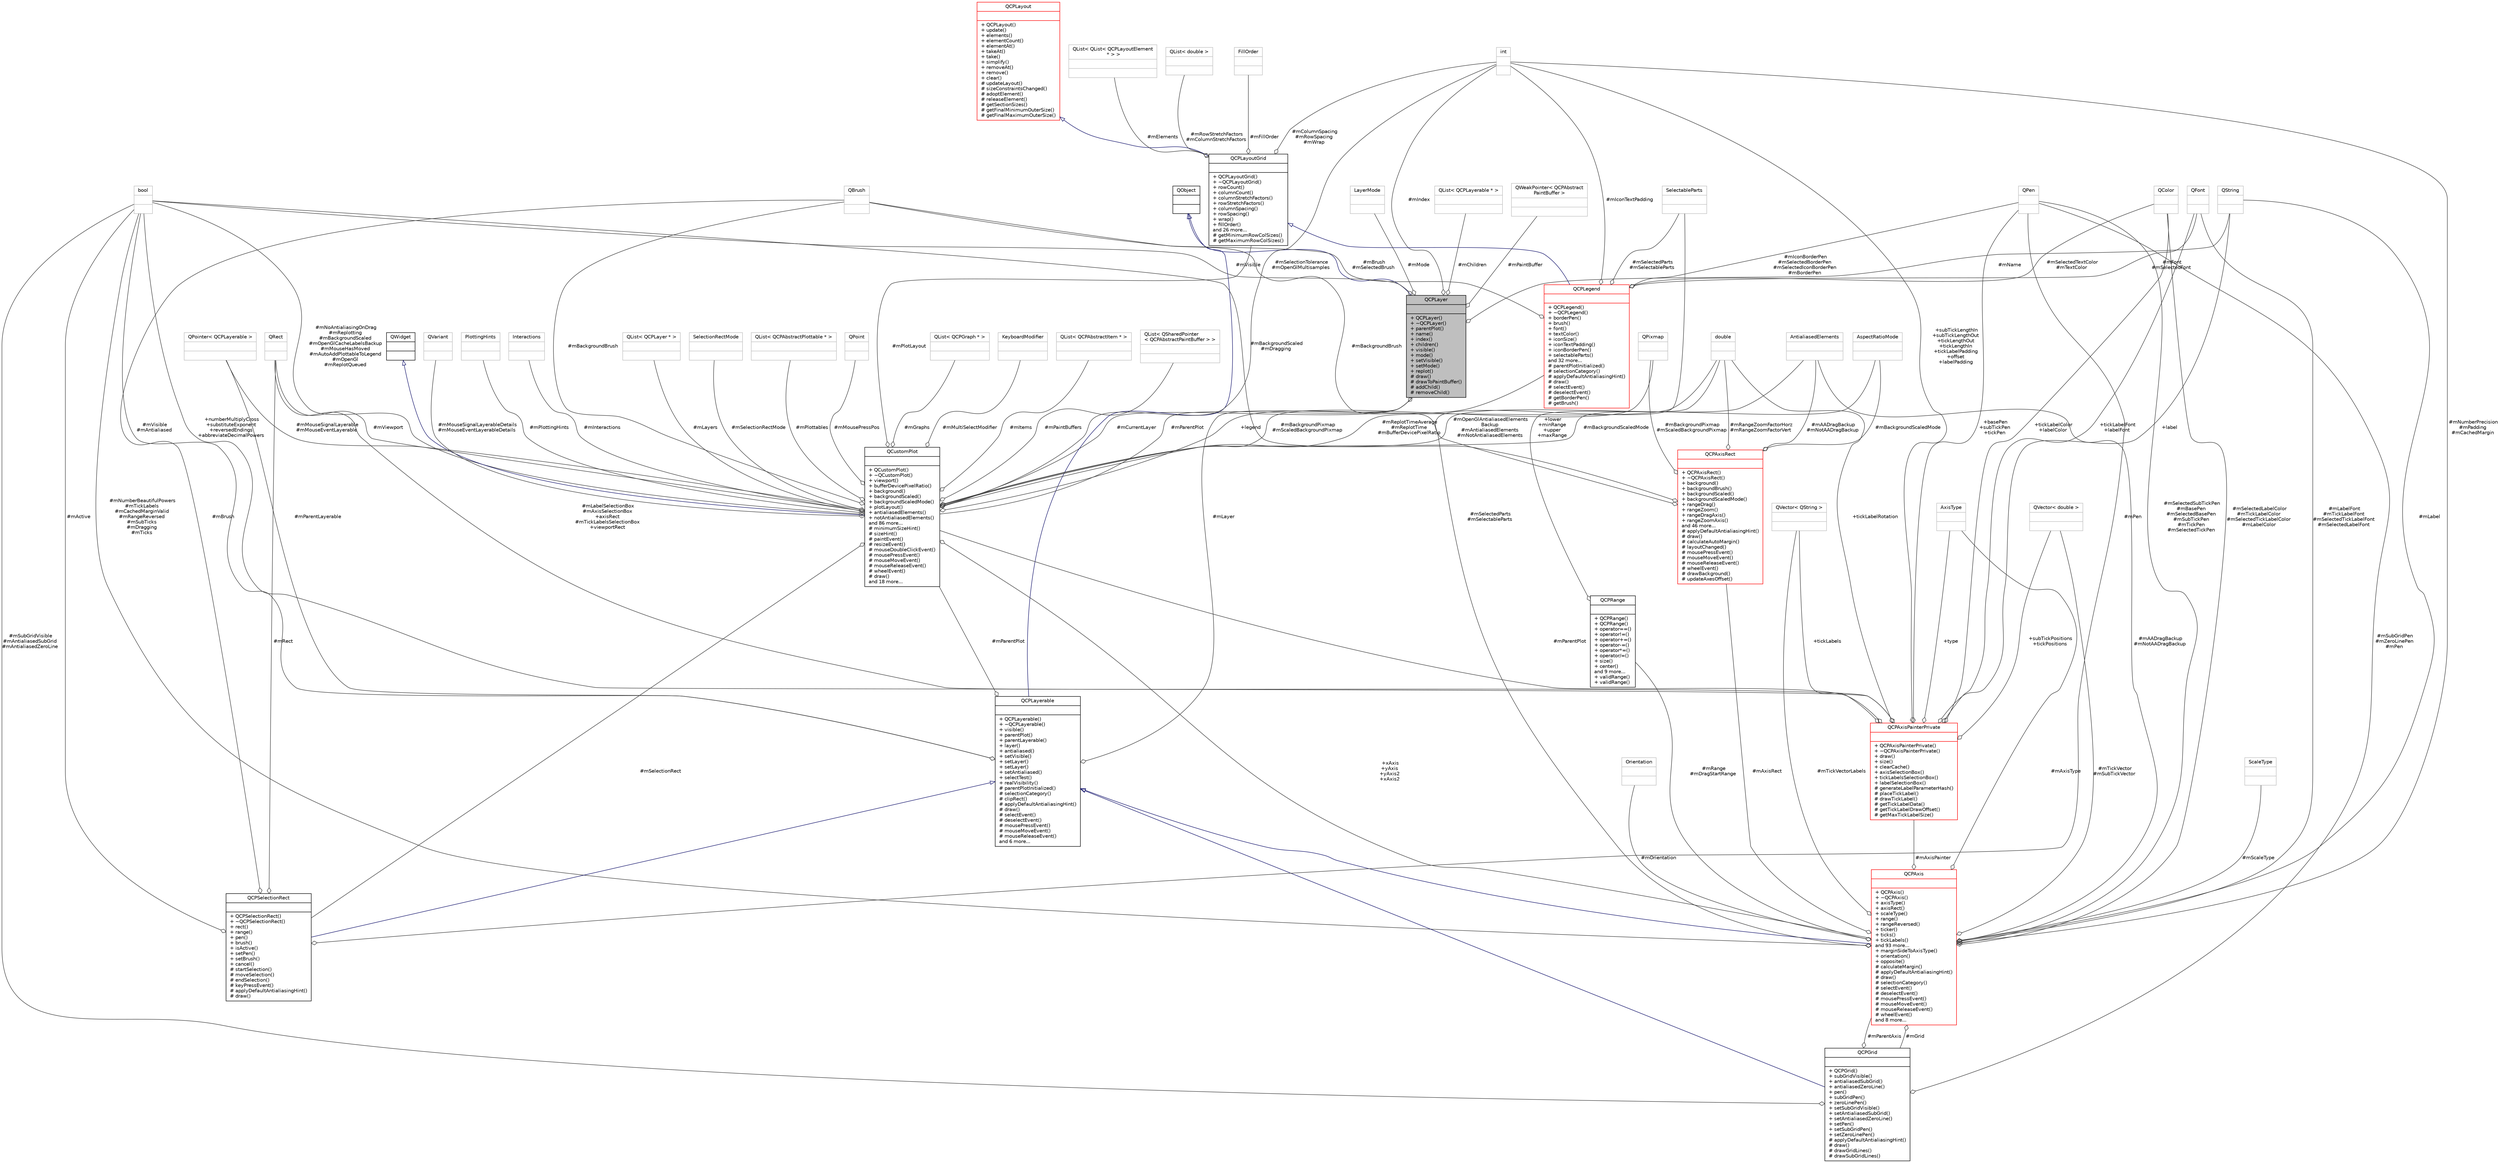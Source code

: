digraph "QCPLayer"
{
 // LATEX_PDF_SIZE
  edge [fontname="Helvetica",fontsize="10",labelfontname="Helvetica",labelfontsize="10"];
  node [fontname="Helvetica",fontsize="10",shape=record];
  Node1 [label="{QCPLayer\n||+ QCPLayer()\l+ ~QCPLayer()\l+ parentPlot()\l+ name()\l+ index()\l+ children()\l+ visible()\l+ mode()\l+ setVisible()\l+ setMode()\l+ replot()\l# draw()\l# drawToPaintBuffer()\l# addChild()\l# removeChild()\l}",height=0.2,width=0.4,color="black", fillcolor="grey75", style="filled", fontcolor="black",tooltip="A layer that may contain objects, to control the rendering order."];
  Node2 -> Node1 [dir="back",color="midnightblue",fontsize="10",style="solid",arrowtail="onormal",fontname="Helvetica"];
  Node2 [label="{QObject\n||}",height=0.2,width=0.4,color="black", fillcolor="white", style="filled",URL="$classQObject.html",tooltip=" "];
  Node3 -> Node1 [color="grey25",fontsize="10",style="solid",label=" #mName" ,arrowhead="odiamond",fontname="Helvetica"];
  Node3 [label="{QString\n||}",height=0.2,width=0.4,color="grey75", fillcolor="white", style="filled",tooltip=" "];
  Node4 -> Node1 [color="grey25",fontsize="10",style="solid",label=" #mIndex" ,arrowhead="odiamond",fontname="Helvetica"];
  Node4 [label="{int\n||}",height=0.2,width=0.4,color="grey75", fillcolor="white", style="filled",tooltip=" "];
  Node5 -> Node1 [color="grey25",fontsize="10",style="solid",label=" #mPaintBuffer" ,arrowhead="odiamond",fontname="Helvetica"];
  Node5 [label="{QWeakPointer\< QCPAbstract\lPaintBuffer \>\n||}",height=0.2,width=0.4,color="grey75", fillcolor="white", style="filled",tooltip=" "];
  Node6 -> Node1 [color="grey25",fontsize="10",style="solid",label=" #mVisible" ,arrowhead="odiamond",fontname="Helvetica"];
  Node6 [label="{bool\n||}",height=0.2,width=0.4,color="grey75", fillcolor="white", style="filled",tooltip=" "];
  Node7 -> Node1 [color="grey25",fontsize="10",style="solid",label=" #mParentPlot" ,arrowhead="odiamond",fontname="Helvetica"];
  Node7 [label="{QCustomPlot\n||+ QCustomPlot()\l+ ~QCustomPlot()\l+ viewport()\l+ bufferDevicePixelRatio()\l+ background()\l+ backgroundScaled()\l+ backgroundScaledMode()\l+ plotLayout()\l+ antialiasedElements()\l+ notAntialiasedElements()\land 86 more...\l# minimumSizeHint()\l# sizeHint()\l# paintEvent()\l# resizeEvent()\l# mouseDoubleClickEvent()\l# mousePressEvent()\l# mouseMoveEvent()\l# mouseReleaseEvent()\l# wheelEvent()\l# draw()\land 18 more...\l}",height=0.2,width=0.4,color="black", fillcolor="white", style="filled",URL="$classQCustomPlot.html",tooltip="The central class of the library. This is the QWidget which displays the plot and interacts with the ..."];
  Node8 -> Node7 [dir="back",color="midnightblue",fontsize="10",style="solid",arrowtail="onormal",fontname="Helvetica"];
  Node8 [label="{QWidget\n||}",height=0.2,width=0.4,color="black", fillcolor="white", style="filled",URL="$classQWidget.html",tooltip=" "];
  Node1 -> Node7 [color="grey25",fontsize="10",style="solid",label=" #mCurrentLayer" ,arrowhead="odiamond",fontname="Helvetica"];
  Node9 -> Node7 [color="grey25",fontsize="10",style="solid",label=" #mPlotLayout" ,arrowhead="odiamond",fontname="Helvetica"];
  Node9 [label="{QCPLayoutGrid\n||+ QCPLayoutGrid()\l+ ~QCPLayoutGrid()\l+ rowCount()\l+ columnCount()\l+ columnStretchFactors()\l+ rowStretchFactors()\l+ columnSpacing()\l+ rowSpacing()\l+ wrap()\l+ fillOrder()\land 26 more...\l# getMinimumRowColSizes()\l# getMaximumRowColSizes()\l}",height=0.2,width=0.4,color="black", fillcolor="white", style="filled",URL="$classQCPLayoutGrid.html",tooltip="A layout that arranges child elements in a grid."];
  Node10 -> Node9 [dir="back",color="midnightblue",fontsize="10",style="solid",arrowtail="onormal",fontname="Helvetica"];
  Node10 [label="{QCPLayout\n||+ QCPLayout()\l+ update()\l+ elements()\l+ elementCount()\l+ elementAt()\l+ takeAt()\l+ take()\l+ simplify()\l+ removeAt()\l+ remove()\l+ clear()\l# updateLayout()\l# sizeConstraintsChanged()\l# adoptElement()\l# releaseElement()\l# getSectionSizes()\l# getFinalMinimumOuterSize()\l# getFinalMaximumOuterSize()\l}",height=0.2,width=0.4,color="red", fillcolor="white", style="filled",URL="$classQCPLayout.html",tooltip="The abstract base class for layouts."];
  Node20 -> Node9 [color="grey25",fontsize="10",style="solid",label=" #mElements" ,arrowhead="odiamond",fontname="Helvetica"];
  Node20 [label="{QList\< QList\< QCPLayoutElement\l * \> \>\n||}",height=0.2,width=0.4,color="grey75", fillcolor="white", style="filled",tooltip=" "];
  Node21 -> Node9 [color="grey25",fontsize="10",style="solid",label=" #mRowStretchFactors\n#mColumnStretchFactors" ,arrowhead="odiamond",fontname="Helvetica"];
  Node21 [label="{QList\< double \>\n||}",height=0.2,width=0.4,color="grey75", fillcolor="white", style="filled",tooltip=" "];
  Node4 -> Node9 [color="grey25",fontsize="10",style="solid",label=" #mColumnSpacing\n#mRowSpacing\n#mWrap" ,arrowhead="odiamond",fontname="Helvetica"];
  Node22 -> Node9 [color="grey25",fontsize="10",style="solid",label=" #mFillOrder" ,arrowhead="odiamond",fontname="Helvetica"];
  Node22 [label="{FillOrder\n||}",height=0.2,width=0.4,color="grey75", fillcolor="white", style="filled",tooltip=" "];
  Node23 -> Node7 [color="grey25",fontsize="10",style="solid",label=" #mMouseSignalLayerableDetails\n#mMouseEventLayerableDetails" ,arrowhead="odiamond",fontname="Helvetica"];
  Node23 [label="{QVariant\n||}",height=0.2,width=0.4,color="grey75", fillcolor="white", style="filled",tooltip=" "];
  Node24 -> Node7 [color="grey25",fontsize="10",style="solid",label=" #mPlottingHints" ,arrowhead="odiamond",fontname="Helvetica"];
  Node24 [label="{PlottingHints\n||}",height=0.2,width=0.4,color="grey75", fillcolor="white", style="filled",tooltip=" "];
  Node25 -> Node7 [color="grey25",fontsize="10",style="solid",label=" #mInteractions" ,arrowhead="odiamond",fontname="Helvetica"];
  Node25 [label="{Interactions\n||}",height=0.2,width=0.4,color="grey75", fillcolor="white", style="filled",tooltip=" "];
  Node26 -> Node7 [color="grey25",fontsize="10",style="solid",label=" #mReplotTimeAverage\n#mReplotTime\n#mBufferDevicePixelRatio" ,arrowhead="odiamond",fontname="Helvetica"];
  Node26 [label="{double\n||}",height=0.2,width=0.4,color="grey75", fillcolor="white", style="filled",tooltip=" "];
  Node27 -> Node7 [color="grey25",fontsize="10",style="solid",label=" #mSelectionRect" ,arrowhead="odiamond",fontname="Helvetica"];
  Node27 [label="{QCPSelectionRect\n||+ QCPSelectionRect()\l+ ~QCPSelectionRect()\l+ rect()\l+ range()\l+ pen()\l+ brush()\l+ isActive()\l+ setPen()\l+ setBrush()\l+ cancel()\l# startSelection()\l# moveSelection()\l# endSelection()\l# keyPressEvent()\l# applyDefaultAntialiasingHint()\l# draw()\l}",height=0.2,width=0.4,color="black", fillcolor="white", style="filled",URL="$classQCPSelectionRect.html",tooltip="Provides rect/rubber-band data selection and range zoom interaction."];
  Node12 -> Node27 [dir="back",color="midnightblue",fontsize="10",style="solid",arrowtail="onormal",fontname="Helvetica"];
  Node12 [label="{QCPLayerable\n||+ QCPLayerable()\l+ ~QCPLayerable()\l+ visible()\l+ parentPlot()\l+ parentLayerable()\l+ layer()\l+ antialiased()\l+ setVisible()\l+ setLayer()\l+ setLayer()\l+ setAntialiased()\l+ selectTest()\l+ realVisibility()\l# parentPlotInitialized()\l# selectionCategory()\l# clipRect()\l# applyDefaultAntialiasingHint()\l# draw()\l# selectEvent()\l# deselectEvent()\l# mousePressEvent()\l# mouseMoveEvent()\l# mouseReleaseEvent()\land 6 more...\l}",height=0.2,width=0.4,color="black", fillcolor="white", style="filled",URL="$classQCPLayerable.html",tooltip="Base class for all drawable objects."];
  Node2 -> Node12 [dir="back",color="midnightblue",fontsize="10",style="solid",arrowtail="onormal",fontname="Helvetica"];
  Node1 -> Node12 [color="grey25",fontsize="10",style="solid",label=" #mLayer" ,arrowhead="odiamond",fontname="Helvetica"];
  Node13 -> Node12 [color="grey25",fontsize="10",style="solid",label=" #mParentLayerable" ,arrowhead="odiamond",fontname="Helvetica"];
  Node13 [label="{QPointer\< QCPLayerable \>\n||}",height=0.2,width=0.4,color="grey75", fillcolor="white", style="filled",tooltip=" "];
  Node6 -> Node12 [color="grey25",fontsize="10",style="solid",label=" #mVisible\n#mAntialiased" ,arrowhead="odiamond",fontname="Helvetica"];
  Node7 -> Node12 [color="grey25",fontsize="10",style="solid",label=" #mParentPlot" ,arrowhead="odiamond",fontname="Helvetica"];
  Node28 -> Node27 [color="grey25",fontsize="10",style="solid",label=" #mPen" ,arrowhead="odiamond",fontname="Helvetica"];
  Node28 [label="{QPen\n||}",height=0.2,width=0.4,color="grey75", fillcolor="white", style="filled",tooltip=" "];
  Node6 -> Node27 [color="grey25",fontsize="10",style="solid",label=" #mActive" ,arrowhead="odiamond",fontname="Helvetica"];
  Node29 -> Node27 [color="grey25",fontsize="10",style="solid",label=" #mBrush" ,arrowhead="odiamond",fontname="Helvetica"];
  Node29 [label="{QBrush\n||}",height=0.2,width=0.4,color="grey75", fillcolor="white", style="filled",tooltip=" "];
  Node18 -> Node27 [color="grey25",fontsize="10",style="solid",label=" #mRect" ,arrowhead="odiamond",fontname="Helvetica"];
  Node18 [label="{QRect\n||}",height=0.2,width=0.4,color="grey75", fillcolor="white", style="filled",tooltip=" "];
  Node30 -> Node7 [color="grey25",fontsize="10",style="solid",label=" #mGraphs" ,arrowhead="odiamond",fontname="Helvetica"];
  Node30 [label="{QList\< QCPGraph * \>\n||}",height=0.2,width=0.4,color="grey75", fillcolor="white", style="filled",tooltip=" "];
  Node31 -> Node7 [color="grey25",fontsize="10",style="solid",label=" #mMultiSelectModifier" ,arrowhead="odiamond",fontname="Helvetica"];
  Node31 [label="{KeyboardModifier\n||}",height=0.2,width=0.4,color="grey75", fillcolor="white", style="filled",tooltip=" "];
  Node32 -> Node7 [color="grey25",fontsize="10",style="solid",label=" #mItems" ,arrowhead="odiamond",fontname="Helvetica"];
  Node32 [label="{QList\< QCPAbstractItem * \>\n||}",height=0.2,width=0.4,color="grey75", fillcolor="white", style="filled",tooltip=" "];
  Node33 -> Node7 [color="grey25",fontsize="10",style="solid",label=" #mPaintBuffers" ,arrowhead="odiamond",fontname="Helvetica"];
  Node33 [label="{QList\< QSharedPointer\l\< QCPAbstractPaintBuffer \> \>\n||}",height=0.2,width=0.4,color="grey75", fillcolor="white", style="filled",tooltip=" "];
  Node34 -> Node7 [color="grey25",fontsize="10",style="solid",label=" +xAxis\n+yAxis\n+yAxis2\n+xAxis2" ,arrowhead="odiamond",fontname="Helvetica"];
  Node34 [label="{QCPAxis\n||+ QCPAxis()\l+ ~QCPAxis()\l+ axisType()\l+ axisRect()\l+ scaleType()\l+ range()\l+ rangeReversed()\l+ ticker()\l+ ticks()\l+ tickLabels()\land 93 more...\l+ marginSideToAxisType()\l+ orientation()\l+ opposite()\l# calculateMargin()\l# applyDefaultAntialiasingHint()\l# draw()\l# selectionCategory()\l# selectEvent()\l# deselectEvent()\l# mousePressEvent()\l# mouseMoveEvent()\l# mouseReleaseEvent()\l# wheelEvent()\land 8 more...\l}",height=0.2,width=0.4,color="red", fillcolor="white", style="filled",URL="$classQCPAxis.html",tooltip="Manages a single axis inside a QCustomPlot."];
  Node12 -> Node34 [dir="back",color="midnightblue",fontsize="10",style="solid",arrowtail="onormal",fontname="Helvetica"];
  Node35 -> Node34 [color="grey25",fontsize="10",style="solid",label=" #mScaleType" ,arrowhead="odiamond",fontname="Helvetica"];
  Node35 [label="{ScaleType\n||}",height=0.2,width=0.4,color="grey75", fillcolor="white", style="filled",tooltip=" "];
  Node36 -> Node34 [color="grey25",fontsize="10",style="solid",label=" #mSelectedParts\n#mSelectableParts" ,arrowhead="odiamond",fontname="Helvetica"];
  Node36 [label="{SelectableParts\n||}",height=0.2,width=0.4,color="grey75", fillcolor="white", style="filled",tooltip=" "];
  Node37 -> Node34 [color="grey25",fontsize="10",style="solid",label=" #mTickVectorLabels" ,arrowhead="odiamond",fontname="Helvetica"];
  Node37 [label="{QVector\< QString \>\n||}",height=0.2,width=0.4,color="grey75", fillcolor="white", style="filled",tooltip=" "];
  Node38 -> Node34 [color="grey25",fontsize="10",style="solid",label=" #mRange\n#mDragStartRange" ,arrowhead="odiamond",fontname="Helvetica"];
  Node38 [label="{QCPRange\n||+ QCPRange()\l+ QCPRange()\l+ operator==()\l+ operator!=()\l+ operator+=()\l+ operator-=()\l+ operator*=()\l+ operator/=()\l+ size()\l+ center()\land 9 more...\l+ validRange()\l+ validRange()\l}",height=0.2,width=0.4,color="black", fillcolor="white", style="filled",URL="$classQCPRange.html",tooltip="Represents the range an axis is encompassing."];
  Node26 -> Node38 [color="grey25",fontsize="10",style="solid",label=" +lower\n+minRange\n+upper\n+maxRange" ,arrowhead="odiamond",fontname="Helvetica"];
  Node39 -> Node34 [color="grey25",fontsize="10",style="solid",label=" #mSelectedLabelColor\n#mTickLabelColor\n#mSelectedTickLabelColor\n#mLabelColor" ,arrowhead="odiamond",fontname="Helvetica"];
  Node39 [label="{QColor\n||}",height=0.2,width=0.4,color="grey75", fillcolor="white", style="filled",tooltip=" "];
  Node40 -> Node34 [color="grey25",fontsize="10",style="solid",label=" #mAxisPainter" ,arrowhead="odiamond",fontname="Helvetica"];
  Node40 [label="{QCPAxisPainterPrivate\n||+ QCPAxisPainterPrivate()\l+ ~QCPAxisPainterPrivate()\l+ draw()\l+ size()\l+ clearCache()\l+ axisSelectionBox()\l+ tickLabelsSelectionBox()\l+ labelSelectionBox()\l# generateLabelParameterHash()\l# placeTickLabel()\l# drawTickLabel()\l# getTickLabelData()\l# getTickLabelDrawOffset()\l# getMaxTickLabelSize()\l}",height=0.2,width=0.4,color="red", fillcolor="white", style="filled",URL="$classQCPAxisPainterPrivate.html",tooltip=" "];
  Node37 -> Node40 [color="grey25",fontsize="10",style="solid",label=" +tickLabels" ,arrowhead="odiamond",fontname="Helvetica"];
  Node26 -> Node40 [color="grey25",fontsize="10",style="solid",label=" +tickLabelRotation" ,arrowhead="odiamond",fontname="Helvetica"];
  Node43 -> Node40 [color="grey25",fontsize="10",style="solid",label=" +type" ,arrowhead="odiamond",fontname="Helvetica"];
  Node43 [label="{AxisType\n||}",height=0.2,width=0.4,color="grey75", fillcolor="white", style="filled",tooltip=" "];
  Node39 -> Node40 [color="grey25",fontsize="10",style="solid",label=" +tickLabelColor\n+labelColor" ,arrowhead="odiamond",fontname="Helvetica"];
  Node3 -> Node40 [color="grey25",fontsize="10",style="solid",label=" +label" ,arrowhead="odiamond",fontname="Helvetica"];
  Node45 -> Node40 [color="grey25",fontsize="10",style="solid",label=" +subTickPositions\n+tickPositions" ,arrowhead="odiamond",fontname="Helvetica"];
  Node45 [label="{QVector\< double \>\n||}",height=0.2,width=0.4,color="grey75", fillcolor="white", style="filled",tooltip=" "];
  Node28 -> Node40 [color="grey25",fontsize="10",style="solid",label=" +basePen\n+subTickPen\n+tickPen" ,arrowhead="odiamond",fontname="Helvetica"];
  Node47 -> Node40 [color="grey25",fontsize="10",style="solid",label=" +tickLabelFont\n+labelFont" ,arrowhead="odiamond",fontname="Helvetica"];
  Node47 [label="{QFont\n||}",height=0.2,width=0.4,color="grey75", fillcolor="white", style="filled",tooltip=" "];
  Node4 -> Node40 [color="grey25",fontsize="10",style="solid",label=" +subTickLengthIn\n+subTickLengthOut\n+tickLengthOut\n+tickLengthIn\n+tickLabelPadding\n+offset\n+labelPadding" ,arrowhead="odiamond",fontname="Helvetica"];
  Node6 -> Node40 [color="grey25",fontsize="10",style="solid",label=" +numberMultiplyCross\n+substituteExponent\n+reversedEndings\n+abbreviateDecimalPowers" ,arrowhead="odiamond",fontname="Helvetica"];
  Node7 -> Node40 [color="grey25",fontsize="10",style="solid",label=" #mParentPlot" ,arrowhead="odiamond",fontname="Helvetica"];
  Node18 -> Node40 [color="grey25",fontsize="10",style="solid",label=" #mLabelSelectionBox\n#mAxisSelectionBox\n+axisRect\n#mTickLabelsSelectionBox\n+viewportRect" ,arrowhead="odiamond",fontname="Helvetica"];
  Node3 -> Node34 [color="grey25",fontsize="10",style="solid",label=" #mLabel" ,arrowhead="odiamond",fontname="Helvetica"];
  Node45 -> Node34 [color="grey25",fontsize="10",style="solid",label=" #mTickVector\n#mSubTickVector" ,arrowhead="odiamond",fontname="Helvetica"];
  Node49 -> Node34 [color="grey25",fontsize="10",style="solid",label=" #mGrid" ,arrowhead="odiamond",fontname="Helvetica"];
  Node49 [label="{QCPGrid\n||+ QCPGrid()\l+ subGridVisible()\l+ antialiasedSubGrid()\l+ antialiasedZeroLine()\l+ pen()\l+ subGridPen()\l+ zeroLinePen()\l+ setSubGridVisible()\l+ setAntialiasedSubGrid()\l+ setAntialiasedZeroLine()\l+ setPen()\l+ setSubGridPen()\l+ setZeroLinePen()\l# applyDefaultAntialiasingHint()\l# draw()\l# drawGridLines()\l# drawSubGridLines()\l}",height=0.2,width=0.4,color="black", fillcolor="white", style="filled",URL="$classQCPGrid.html",tooltip="Responsible for drawing the grid of a QCPAxis."];
  Node12 -> Node49 [dir="back",color="midnightblue",fontsize="10",style="solid",arrowtail="onormal",fontname="Helvetica"];
  Node34 -> Node49 [color="grey25",fontsize="10",style="solid",label=" #mParentAxis" ,arrowhead="odiamond",fontname="Helvetica"];
  Node28 -> Node49 [color="grey25",fontsize="10",style="solid",label=" #mSubGridPen\n#mZeroLinePen\n#mPen" ,arrowhead="odiamond",fontname="Helvetica"];
  Node6 -> Node49 [color="grey25",fontsize="10",style="solid",label=" #mSubGridVisible\n#mAntialiasedSubGrid\n#mAntialiasedZeroLine" ,arrowhead="odiamond",fontname="Helvetica"];
  Node50 -> Node34 [color="grey25",fontsize="10",style="solid",label=" #mAxisRect" ,arrowhead="odiamond",fontname="Helvetica"];
  Node50 [label="{QCPAxisRect\n||+ QCPAxisRect()\l+ ~QCPAxisRect()\l+ background()\l+ backgroundBrush()\l+ backgroundScaled()\l+ backgroundScaledMode()\l+ rangeDrag()\l+ rangeZoom()\l+ rangeDragAxis()\l+ rangeZoomAxis()\land 46 more...\l# applyDefaultAntialiasingHint()\l# draw()\l# calculateAutoMargin()\l# layoutChanged()\l# mousePressEvent()\l# mouseMoveEvent()\l# mouseReleaseEvent()\l# wheelEvent()\l# drawBackground()\l# updateAxesOffset()\l}",height=0.2,width=0.4,color="red", fillcolor="white", style="filled",URL="$classQCPAxisRect.html",tooltip="Holds multiple axes and arranges them in a rectangular shape."];
  Node26 -> Node50 [color="grey25",fontsize="10",style="solid",label=" #mRangeZoomFactorHorz\n#mRangeZoomFactorVert" ,arrowhead="odiamond",fontname="Helvetica"];
  Node58 -> Node50 [color="grey25",fontsize="10",style="solid",label=" #mBackgroundPixmap\n#mScaledBackgroundPixmap" ,arrowhead="odiamond",fontname="Helvetica"];
  Node58 [label="{QPixmap\n||}",height=0.2,width=0.4,color="grey75", fillcolor="white", style="filled",tooltip=" "];
  Node6 -> Node50 [color="grey25",fontsize="10",style="solid",label=" #mBackgroundScaled\n#mDragging" ,arrowhead="odiamond",fontname="Helvetica"];
  Node59 -> Node50 [color="grey25",fontsize="10",style="solid",label=" #mAADragBackup\n#mNotAADragBackup" ,arrowhead="odiamond",fontname="Helvetica"];
  Node59 [label="{AntialiasedElements\n||}",height=0.2,width=0.4,color="grey75", fillcolor="white", style="filled",tooltip=" "];
  Node29 -> Node50 [color="grey25",fontsize="10",style="solid",label=" #mBackgroundBrush" ,arrowhead="odiamond",fontname="Helvetica"];
  Node61 -> Node50 [color="grey25",fontsize="10",style="solid",label=" #mBackgroundScaledMode" ,arrowhead="odiamond",fontname="Helvetica"];
  Node61 [label="{AspectRatioMode\n||}",height=0.2,width=0.4,color="grey75", fillcolor="white", style="filled",tooltip=" "];
  Node43 -> Node34 [color="grey25",fontsize="10",style="solid",label=" #mAxisType" ,arrowhead="odiamond",fontname="Helvetica"];
  Node28 -> Node34 [color="grey25",fontsize="10",style="solid",label=" #mSelectedSubTickPen\n#mBasePen\n#mSelectedBasePen\n#mSubTickPen\n#mTickPen\n#mSelectedTickPen" ,arrowhead="odiamond",fontname="Helvetica"];
  Node63 -> Node34 [color="grey25",fontsize="10",style="solid",label=" #mOrientation" ,arrowhead="odiamond",fontname="Helvetica"];
  Node63 [label="{Orientation\n||}",height=0.2,width=0.4,color="grey75", fillcolor="white", style="filled",tooltip=" "];
  Node47 -> Node34 [color="grey25",fontsize="10",style="solid",label=" #mLabelFont\n#mTickLabelFont\n#mSelectedTickLabelFont\n#mSelectedLabelFont" ,arrowhead="odiamond",fontname="Helvetica"];
  Node4 -> Node34 [color="grey25",fontsize="10",style="solid",label=" #mNumberPrecision\n#mPadding\n#mCachedMargin" ,arrowhead="odiamond",fontname="Helvetica"];
  Node6 -> Node34 [color="grey25",fontsize="10",style="solid",label=" #mNumberBeautifulPowers\n#mTickLabels\n#mCachedMarginValid\n#mRangeReversed\n#mSubTicks\n#mDragging\n#mTicks" ,arrowhead="odiamond",fontname="Helvetica"];
  Node59 -> Node34 [color="grey25",fontsize="10",style="solid",label=" #mAADragBackup\n#mNotAADragBackup" ,arrowhead="odiamond",fontname="Helvetica"];
  Node66 -> Node7 [color="grey25",fontsize="10",style="solid",label=" #mLayers" ,arrowhead="odiamond",fontname="Helvetica"];
  Node66 [label="{QList\< QCPLayer * \>\n||}",height=0.2,width=0.4,color="grey75", fillcolor="white", style="filled",tooltip=" "];
  Node67 -> Node7 [color="grey25",fontsize="10",style="solid",label=" #mSelectionRectMode" ,arrowhead="odiamond",fontname="Helvetica"];
  Node67 [label="{SelectionRectMode\n||}",height=0.2,width=0.4,color="grey75", fillcolor="white", style="filled",tooltip=" "];
  Node58 -> Node7 [color="grey25",fontsize="10",style="solid",label=" #mBackgroundPixmap\n#mScaledBackgroundPixmap" ,arrowhead="odiamond",fontname="Helvetica"];
  Node13 -> Node7 [color="grey25",fontsize="10",style="solid",label=" #mMouseSignalLayerable\n#mMouseEventLayerable" ,arrowhead="odiamond",fontname="Helvetica"];
  Node4 -> Node7 [color="grey25",fontsize="10",style="solid",label=" #mSelectionTolerance\n#mOpenGlMultisamples" ,arrowhead="odiamond",fontname="Helvetica"];
  Node68 -> Node7 [color="grey25",fontsize="10",style="solid",label=" #mPlottables" ,arrowhead="odiamond",fontname="Helvetica"];
  Node68 [label="{QList\< QCPAbstractPlottable * \>\n||}",height=0.2,width=0.4,color="grey75", fillcolor="white", style="filled",tooltip=" "];
  Node6 -> Node7 [color="grey25",fontsize="10",style="solid",label=" #mNoAntialiasingOnDrag\n#mReplotting\n#mBackgroundScaled\n#mOpenGlCacheLabelsBackup\n#mMouseHasMoved\n#mAutoAddPlottableToLegend\n#mOpenGl\n#mReplotQueued" ,arrowhead="odiamond",fontname="Helvetica"];
  Node29 -> Node7 [color="grey25",fontsize="10",style="solid",label=" #mBackgroundBrush" ,arrowhead="odiamond",fontname="Helvetica"];
  Node59 -> Node7 [color="grey25",fontsize="10",style="solid",label=" #mOpenGlAntialiasedElements\lBackup\n#mAntialiasedElements\n#mNotAntialiasedElements" ,arrowhead="odiamond",fontname="Helvetica"];
  Node69 -> Node7 [color="grey25",fontsize="10",style="solid",label=" +legend" ,arrowhead="odiamond",fontname="Helvetica"];
  Node69 [label="{QCPLegend\n||+ QCPLegend()\l+ ~QCPLegend()\l+ borderPen()\l+ brush()\l+ font()\l+ textColor()\l+ iconSize()\l+ iconTextPadding()\l+ iconBorderPen()\l+ selectableParts()\land 32 more...\l# parentPlotInitialized()\l# selectionCategory()\l# applyDefaultAntialiasingHint()\l# draw()\l# selectEvent()\l# deselectEvent()\l# getBorderPen()\l# getBrush()\l}",height=0.2,width=0.4,color="red", fillcolor="white", style="filled",URL="$classQCPLegend.html",tooltip="Manages a legend inside a QCustomPlot."];
  Node9 -> Node69 [dir="back",color="midnightblue",fontsize="10",style="solid",arrowtail="onormal",fontname="Helvetica"];
  Node36 -> Node69 [color="grey25",fontsize="10",style="solid",label=" #mSelectedParts\n#mSelectableParts" ,arrowhead="odiamond",fontname="Helvetica"];
  Node39 -> Node69 [color="grey25",fontsize="10",style="solid",label=" #mSelectedTextColor\n#mTextColor" ,arrowhead="odiamond",fontname="Helvetica"];
  Node28 -> Node69 [color="grey25",fontsize="10",style="solid",label=" #mIconBorderPen\n#mSelectedBorderPen\n#mSelectedIconBorderPen\n#mBorderPen" ,arrowhead="odiamond",fontname="Helvetica"];
  Node4 -> Node69 [color="grey25",fontsize="10",style="solid",label=" #mIconTextPadding" ,arrowhead="odiamond",fontname="Helvetica"];
  Node47 -> Node69 [color="grey25",fontsize="10",style="solid",label=" #mFont\n#mSelectedFont" ,arrowhead="odiamond",fontname="Helvetica"];
  Node29 -> Node69 [color="grey25",fontsize="10",style="solid",label=" #mBrush\n#mSelectedBrush" ,arrowhead="odiamond",fontname="Helvetica"];
  Node61 -> Node7 [color="grey25",fontsize="10",style="solid",label=" #mBackgroundScaledMode" ,arrowhead="odiamond",fontname="Helvetica"];
  Node18 -> Node7 [color="grey25",fontsize="10",style="solid",label=" #mViewport" ,arrowhead="odiamond",fontname="Helvetica"];
  Node70 -> Node7 [color="grey25",fontsize="10",style="solid",label=" #mMousePressPos" ,arrowhead="odiamond",fontname="Helvetica"];
  Node70 [label="{QPoint\n||}",height=0.2,width=0.4,color="grey75", fillcolor="white", style="filled",tooltip=" "];
  Node71 -> Node1 [color="grey25",fontsize="10",style="solid",label=" #mMode" ,arrowhead="odiamond",fontname="Helvetica"];
  Node71 [label="{LayerMode\n||}",height=0.2,width=0.4,color="grey75", fillcolor="white", style="filled",tooltip=" "];
  Node72 -> Node1 [color="grey25",fontsize="10",style="solid",label=" #mChildren" ,arrowhead="odiamond",fontname="Helvetica"];
  Node72 [label="{QList\< QCPLayerable * \>\n||}",height=0.2,width=0.4,color="grey75", fillcolor="white", style="filled",tooltip=" "];
}
